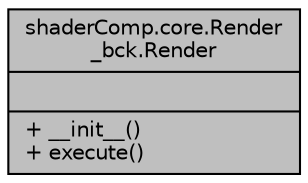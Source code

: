 digraph "shaderComp.core.Render_bck.Render"
{
  edge [fontname="Helvetica",fontsize="10",labelfontname="Helvetica",labelfontsize="10"];
  node [fontname="Helvetica",fontsize="10",shape=record];
  Node1 [label="{shaderComp.core.Render\l_bck.Render\n||+ __init__()\l+ execute()\l}",height=0.2,width=0.4,color="black", fillcolor="grey75", style="filled" fontcolor="black"];
}
